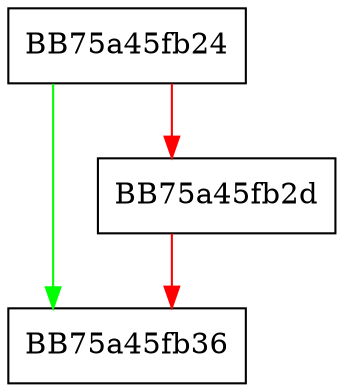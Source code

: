 digraph releasePage {
  node [shape="box"];
  graph [splines=ortho];
  BB75a45fb24 -> BB75a45fb36 [color="green"];
  BB75a45fb24 -> BB75a45fb2d [color="red"];
  BB75a45fb2d -> BB75a45fb36 [color="red"];
}